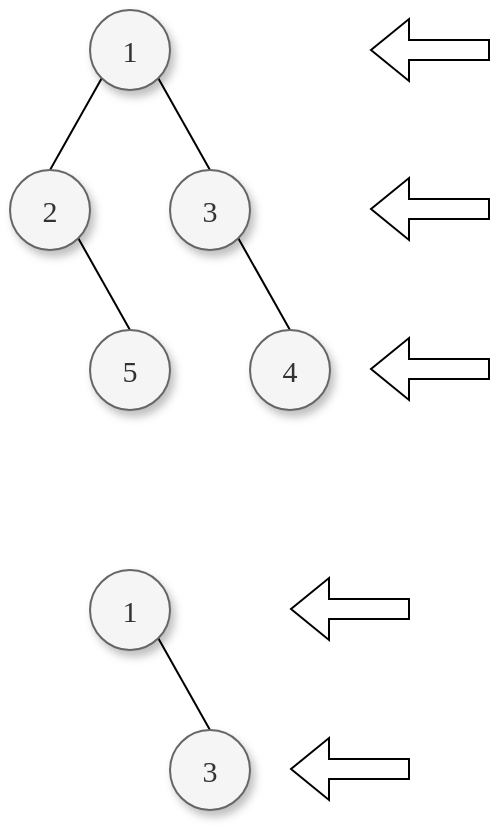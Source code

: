 <mxfile version="16.0.0" type="github">
  <diagram id="lzh_4C2L1I8v6--wGXSy" name="第 1 页">
    <mxGraphModel dx="1886" dy="810" grid="1" gridSize="10" guides="1" tooltips="1" connect="1" arrows="1" fold="1" page="1" pageScale="1" pageWidth="827" pageHeight="1169" background="#ffffff" math="0" shadow="0">
      <root>
        <mxCell id="0" />
        <mxCell id="1" parent="0" />
        <mxCell id="Is29xfZmHGUfJ5o0wbDR-4" style="rounded=0;orthogonalLoop=1;jettySize=auto;html=1;exitX=0;exitY=1;exitDx=0;exitDy=0;entryX=0.5;entryY=0;entryDx=0;entryDy=0;fontFamily=Comic Sans MS;fontSize=15;endArrow=none;endFill=0;" edge="1" parent="1" source="Is29xfZmHGUfJ5o0wbDR-1" target="Is29xfZmHGUfJ5o0wbDR-2">
          <mxGeometry relative="1" as="geometry" />
        </mxCell>
        <mxCell id="Is29xfZmHGUfJ5o0wbDR-5" style="edgeStyle=none;rounded=0;orthogonalLoop=1;jettySize=auto;html=1;exitX=1;exitY=1;exitDx=0;exitDy=0;entryX=0.5;entryY=0;entryDx=0;entryDy=0;fontFamily=Comic Sans MS;fontSize=15;endArrow=none;endFill=0;" edge="1" parent="1" source="Is29xfZmHGUfJ5o0wbDR-1" target="Is29xfZmHGUfJ5o0wbDR-3">
          <mxGeometry relative="1" as="geometry" />
        </mxCell>
        <mxCell id="Is29xfZmHGUfJ5o0wbDR-1" value="&lt;font style=&quot;font-size: 15px&quot; face=&quot;Comic Sans MS&quot;&gt;1&lt;/font&gt;" style="ellipse;whiteSpace=wrap;html=1;aspect=fixed;fillColor=#f5f5f5;fontColor=#333333;strokeColor=#666666;shadow=1;" vertex="1" parent="1">
          <mxGeometry x="360" y="120" width="40" height="40" as="geometry" />
        </mxCell>
        <mxCell id="Is29xfZmHGUfJ5o0wbDR-10" style="edgeStyle=none;rounded=0;orthogonalLoop=1;jettySize=auto;html=1;exitX=1;exitY=1;exitDx=0;exitDy=0;entryX=0.5;entryY=0;entryDx=0;entryDy=0;fontFamily=Comic Sans MS;fontSize=15;endArrow=none;endFill=0;" edge="1" parent="1" source="Is29xfZmHGUfJ5o0wbDR-2" target="Is29xfZmHGUfJ5o0wbDR-6">
          <mxGeometry relative="1" as="geometry" />
        </mxCell>
        <mxCell id="Is29xfZmHGUfJ5o0wbDR-2" value="&lt;font style=&quot;font-size: 15px&quot; face=&quot;Comic Sans MS&quot;&gt;2&lt;/font&gt;" style="ellipse;whiteSpace=wrap;html=1;aspect=fixed;fillColor=#f5f5f5;fontColor=#333333;strokeColor=#666666;shadow=1;" vertex="1" parent="1">
          <mxGeometry x="320" y="200" width="40" height="40" as="geometry" />
        </mxCell>
        <mxCell id="Is29xfZmHGUfJ5o0wbDR-9" style="edgeStyle=none;rounded=0;orthogonalLoop=1;jettySize=auto;html=1;exitX=1;exitY=1;exitDx=0;exitDy=0;entryX=0.5;entryY=0;entryDx=0;entryDy=0;fontFamily=Comic Sans MS;fontSize=15;endArrow=none;endFill=0;" edge="1" parent="1" source="Is29xfZmHGUfJ5o0wbDR-3" target="Is29xfZmHGUfJ5o0wbDR-7">
          <mxGeometry relative="1" as="geometry" />
        </mxCell>
        <mxCell id="Is29xfZmHGUfJ5o0wbDR-3" value="&lt;font style=&quot;font-size: 15px&quot; face=&quot;Comic Sans MS&quot;&gt;3&lt;/font&gt;" style="ellipse;whiteSpace=wrap;html=1;aspect=fixed;fillColor=#f5f5f5;fontColor=#333333;strokeColor=#666666;shadow=1;" vertex="1" parent="1">
          <mxGeometry x="400" y="200" width="40" height="40" as="geometry" />
        </mxCell>
        <mxCell id="Is29xfZmHGUfJ5o0wbDR-6" value="&lt;font style=&quot;font-size: 15px&quot; face=&quot;Comic Sans MS&quot;&gt;5&lt;/font&gt;" style="ellipse;whiteSpace=wrap;html=1;aspect=fixed;fillColor=#f5f5f5;fontColor=#333333;strokeColor=#666666;shadow=1;" vertex="1" parent="1">
          <mxGeometry x="360" y="280" width="40" height="40" as="geometry" />
        </mxCell>
        <mxCell id="Is29xfZmHGUfJ5o0wbDR-7" value="&lt;font style=&quot;font-size: 15px&quot; face=&quot;Comic Sans MS&quot;&gt;4&lt;/font&gt;" style="ellipse;whiteSpace=wrap;html=1;aspect=fixed;fillColor=#f5f5f5;fontColor=#333333;strokeColor=#666666;shadow=1;" vertex="1" parent="1">
          <mxGeometry x="440" y="280" width="40" height="40" as="geometry" />
        </mxCell>
        <mxCell id="Is29xfZmHGUfJ5o0wbDR-12" style="edgeStyle=none;rounded=0;orthogonalLoop=1;jettySize=auto;html=1;exitX=1;exitY=1;exitDx=0;exitDy=0;entryX=0.5;entryY=0;entryDx=0;entryDy=0;fontFamily=Comic Sans MS;fontSize=15;endArrow=none;endFill=0;" edge="1" parent="1" source="Is29xfZmHGUfJ5o0wbDR-13" target="Is29xfZmHGUfJ5o0wbDR-17">
          <mxGeometry relative="1" as="geometry" />
        </mxCell>
        <mxCell id="Is29xfZmHGUfJ5o0wbDR-13" value="&lt;font style=&quot;font-size: 15px&quot; face=&quot;Comic Sans MS&quot;&gt;1&lt;/font&gt;" style="ellipse;whiteSpace=wrap;html=1;aspect=fixed;fillColor=#f5f5f5;fontColor=#333333;strokeColor=#666666;shadow=1;" vertex="1" parent="1">
          <mxGeometry x="360" y="400" width="40" height="40" as="geometry" />
        </mxCell>
        <mxCell id="Is29xfZmHGUfJ5o0wbDR-17" value="&lt;font style=&quot;font-size: 15px&quot; face=&quot;Comic Sans MS&quot;&gt;3&lt;/font&gt;" style="ellipse;whiteSpace=wrap;html=1;aspect=fixed;fillColor=#f5f5f5;fontColor=#333333;strokeColor=#666666;shadow=1;" vertex="1" parent="1">
          <mxGeometry x="400" y="480" width="40" height="40" as="geometry" />
        </mxCell>
        <mxCell id="Is29xfZmHGUfJ5o0wbDR-20" value="" style="shape=flexArrow;endArrow=classic;html=1;rounded=0;fontFamily=Comic Sans MS;fontSize=15;" edge="1" parent="1">
          <mxGeometry width="50" height="50" relative="1" as="geometry">
            <mxPoint x="560" y="140" as="sourcePoint" />
            <mxPoint x="500" y="140" as="targetPoint" />
          </mxGeometry>
        </mxCell>
        <mxCell id="Is29xfZmHGUfJ5o0wbDR-21" value="" style="shape=flexArrow;endArrow=classic;html=1;rounded=0;fontFamily=Comic Sans MS;fontSize=15;" edge="1" parent="1">
          <mxGeometry width="50" height="50" relative="1" as="geometry">
            <mxPoint x="560" y="219.5" as="sourcePoint" />
            <mxPoint x="500" y="219.5" as="targetPoint" />
          </mxGeometry>
        </mxCell>
        <mxCell id="Is29xfZmHGUfJ5o0wbDR-22" value="" style="shape=flexArrow;endArrow=classic;html=1;rounded=0;fontFamily=Comic Sans MS;fontSize=15;" edge="1" parent="1">
          <mxGeometry width="50" height="50" relative="1" as="geometry">
            <mxPoint x="560" y="299.5" as="sourcePoint" />
            <mxPoint x="500" y="299.5" as="targetPoint" />
          </mxGeometry>
        </mxCell>
        <mxCell id="Is29xfZmHGUfJ5o0wbDR-23" value="" style="shape=flexArrow;endArrow=classic;html=1;rounded=0;fontFamily=Comic Sans MS;fontSize=15;" edge="1" parent="1">
          <mxGeometry width="50" height="50" relative="1" as="geometry">
            <mxPoint x="520" y="499.5" as="sourcePoint" />
            <mxPoint x="460" y="499.5" as="targetPoint" />
          </mxGeometry>
        </mxCell>
        <mxCell id="Is29xfZmHGUfJ5o0wbDR-24" value="" style="shape=flexArrow;endArrow=classic;html=1;rounded=0;fontFamily=Comic Sans MS;fontSize=15;" edge="1" parent="1">
          <mxGeometry width="50" height="50" relative="1" as="geometry">
            <mxPoint x="520" y="419.5" as="sourcePoint" />
            <mxPoint x="460" y="419.5" as="targetPoint" />
          </mxGeometry>
        </mxCell>
      </root>
    </mxGraphModel>
  </diagram>
</mxfile>
